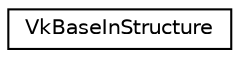 digraph "Graphical Class Hierarchy"
{
 // LATEX_PDF_SIZE
  edge [fontname="Helvetica",fontsize="10",labelfontname="Helvetica",labelfontsize="10"];
  node [fontname="Helvetica",fontsize="10",shape=record];
  rankdir="LR";
  Node0 [label="VkBaseInStructure",height=0.2,width=0.4,color="black", fillcolor="white", style="filled",URL="$structVkBaseInStructure.html",tooltip=" "];
}
